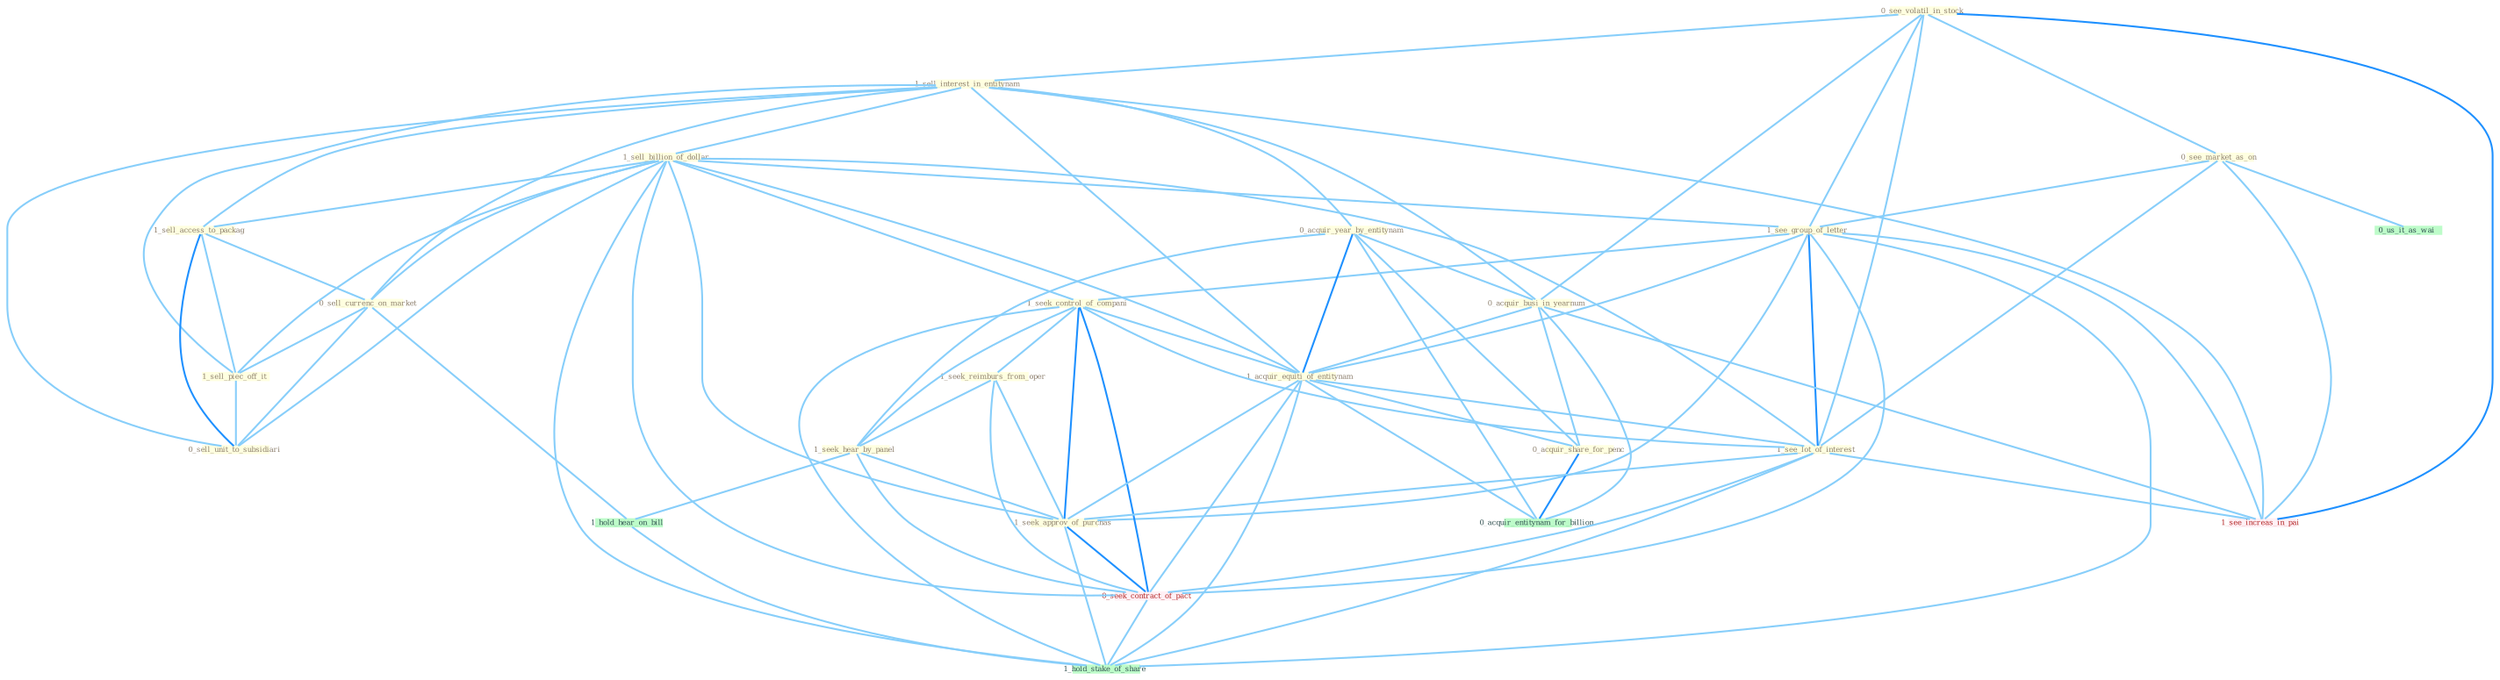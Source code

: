 Graph G{ 
    node
    [shape=polygon,style=filled,width=.5,height=.06,color="#BDFCC9",fixedsize=true,fontsize=4,
    fontcolor="#2f4f4f"];
    {node
    [color="#ffffe0", fontcolor="#8b7d6b"] "0_see_volatil_in_stock " "1_sell_interest_in_entitynam " "0_see_market_as_on " "1_sell_billion_of_dollar " "1_see_group_of_letter " "1_sell_access_to_packag " "1_seek_control_of_compani " "0_acquir_year_by_entitynam " "1_seek_reimburs_from_oper " "0_acquir_busi_in_yearnum " "1_acquir_equiti_of_entitynam " "0_acquir_share_for_penc " "1_see_lot_of_interest " "0_sell_currenc_on_market " "1_sell_piec_off_it " "0_sell_unit_to_subsidiari " "1_seek_hear_by_panel " "1_seek_approv_of_purchas "}
{node [color="#fff0f5", fontcolor="#b22222"] "0_seek_contract_of_pact " "1_see_increas_in_pai "}
edge [color="#B0E2FF"];

	"0_see_volatil_in_stock " -- "1_sell_interest_in_entitynam " [w="1", color="#87cefa" ];
	"0_see_volatil_in_stock " -- "0_see_market_as_on " [w="1", color="#87cefa" ];
	"0_see_volatil_in_stock " -- "1_see_group_of_letter " [w="1", color="#87cefa" ];
	"0_see_volatil_in_stock " -- "0_acquir_busi_in_yearnum " [w="1", color="#87cefa" ];
	"0_see_volatil_in_stock " -- "1_see_lot_of_interest " [w="1", color="#87cefa" ];
	"0_see_volatil_in_stock " -- "1_see_increas_in_pai " [w="2", color="#1e90ff" , len=0.8];
	"1_sell_interest_in_entitynam " -- "1_sell_billion_of_dollar " [w="1", color="#87cefa" ];
	"1_sell_interest_in_entitynam " -- "1_sell_access_to_packag " [w="1", color="#87cefa" ];
	"1_sell_interest_in_entitynam " -- "0_acquir_year_by_entitynam " [w="1", color="#87cefa" ];
	"1_sell_interest_in_entitynam " -- "0_acquir_busi_in_yearnum " [w="1", color="#87cefa" ];
	"1_sell_interest_in_entitynam " -- "1_acquir_equiti_of_entitynam " [w="1", color="#87cefa" ];
	"1_sell_interest_in_entitynam " -- "0_sell_currenc_on_market " [w="1", color="#87cefa" ];
	"1_sell_interest_in_entitynam " -- "1_sell_piec_off_it " [w="1", color="#87cefa" ];
	"1_sell_interest_in_entitynam " -- "0_sell_unit_to_subsidiari " [w="1", color="#87cefa" ];
	"1_sell_interest_in_entitynam " -- "1_see_increas_in_pai " [w="1", color="#87cefa" ];
	"0_see_market_as_on " -- "1_see_group_of_letter " [w="1", color="#87cefa" ];
	"0_see_market_as_on " -- "1_see_lot_of_interest " [w="1", color="#87cefa" ];
	"0_see_market_as_on " -- "0_us_it_as_wai " [w="1", color="#87cefa" ];
	"0_see_market_as_on " -- "1_see_increas_in_pai " [w="1", color="#87cefa" ];
	"1_sell_billion_of_dollar " -- "1_see_group_of_letter " [w="1", color="#87cefa" ];
	"1_sell_billion_of_dollar " -- "1_sell_access_to_packag " [w="1", color="#87cefa" ];
	"1_sell_billion_of_dollar " -- "1_seek_control_of_compani " [w="1", color="#87cefa" ];
	"1_sell_billion_of_dollar " -- "1_acquir_equiti_of_entitynam " [w="1", color="#87cefa" ];
	"1_sell_billion_of_dollar " -- "1_see_lot_of_interest " [w="1", color="#87cefa" ];
	"1_sell_billion_of_dollar " -- "0_sell_currenc_on_market " [w="1", color="#87cefa" ];
	"1_sell_billion_of_dollar " -- "1_sell_piec_off_it " [w="1", color="#87cefa" ];
	"1_sell_billion_of_dollar " -- "0_sell_unit_to_subsidiari " [w="1", color="#87cefa" ];
	"1_sell_billion_of_dollar " -- "1_seek_approv_of_purchas " [w="1", color="#87cefa" ];
	"1_sell_billion_of_dollar " -- "0_seek_contract_of_pact " [w="1", color="#87cefa" ];
	"1_sell_billion_of_dollar " -- "1_hold_stake_of_share " [w="1", color="#87cefa" ];
	"1_see_group_of_letter " -- "1_seek_control_of_compani " [w="1", color="#87cefa" ];
	"1_see_group_of_letter " -- "1_acquir_equiti_of_entitynam " [w="1", color="#87cefa" ];
	"1_see_group_of_letter " -- "1_see_lot_of_interest " [w="2", color="#1e90ff" , len=0.8];
	"1_see_group_of_letter " -- "1_seek_approv_of_purchas " [w="1", color="#87cefa" ];
	"1_see_group_of_letter " -- "0_seek_contract_of_pact " [w="1", color="#87cefa" ];
	"1_see_group_of_letter " -- "1_see_increas_in_pai " [w="1", color="#87cefa" ];
	"1_see_group_of_letter " -- "1_hold_stake_of_share " [w="1", color="#87cefa" ];
	"1_sell_access_to_packag " -- "0_sell_currenc_on_market " [w="1", color="#87cefa" ];
	"1_sell_access_to_packag " -- "1_sell_piec_off_it " [w="1", color="#87cefa" ];
	"1_sell_access_to_packag " -- "0_sell_unit_to_subsidiari " [w="2", color="#1e90ff" , len=0.8];
	"1_seek_control_of_compani " -- "1_seek_reimburs_from_oper " [w="1", color="#87cefa" ];
	"1_seek_control_of_compani " -- "1_acquir_equiti_of_entitynam " [w="1", color="#87cefa" ];
	"1_seek_control_of_compani " -- "1_see_lot_of_interest " [w="1", color="#87cefa" ];
	"1_seek_control_of_compani " -- "1_seek_hear_by_panel " [w="1", color="#87cefa" ];
	"1_seek_control_of_compani " -- "1_seek_approv_of_purchas " [w="2", color="#1e90ff" , len=0.8];
	"1_seek_control_of_compani " -- "0_seek_contract_of_pact " [w="2", color="#1e90ff" , len=0.8];
	"1_seek_control_of_compani " -- "1_hold_stake_of_share " [w="1", color="#87cefa" ];
	"0_acquir_year_by_entitynam " -- "0_acquir_busi_in_yearnum " [w="1", color="#87cefa" ];
	"0_acquir_year_by_entitynam " -- "1_acquir_equiti_of_entitynam " [w="2", color="#1e90ff" , len=0.8];
	"0_acquir_year_by_entitynam " -- "0_acquir_share_for_penc " [w="1", color="#87cefa" ];
	"0_acquir_year_by_entitynam " -- "1_seek_hear_by_panel " [w="1", color="#87cefa" ];
	"0_acquir_year_by_entitynam " -- "0_acquir_entitynam_for_billion " [w="1", color="#87cefa" ];
	"1_seek_reimburs_from_oper " -- "1_seek_hear_by_panel " [w="1", color="#87cefa" ];
	"1_seek_reimburs_from_oper " -- "1_seek_approv_of_purchas " [w="1", color="#87cefa" ];
	"1_seek_reimburs_from_oper " -- "0_seek_contract_of_pact " [w="1", color="#87cefa" ];
	"0_acquir_busi_in_yearnum " -- "1_acquir_equiti_of_entitynam " [w="1", color="#87cefa" ];
	"0_acquir_busi_in_yearnum " -- "0_acquir_share_for_penc " [w="1", color="#87cefa" ];
	"0_acquir_busi_in_yearnum " -- "0_acquir_entitynam_for_billion " [w="1", color="#87cefa" ];
	"0_acquir_busi_in_yearnum " -- "1_see_increas_in_pai " [w="1", color="#87cefa" ];
	"1_acquir_equiti_of_entitynam " -- "0_acquir_share_for_penc " [w="1", color="#87cefa" ];
	"1_acquir_equiti_of_entitynam " -- "1_see_lot_of_interest " [w="1", color="#87cefa" ];
	"1_acquir_equiti_of_entitynam " -- "1_seek_approv_of_purchas " [w="1", color="#87cefa" ];
	"1_acquir_equiti_of_entitynam " -- "0_seek_contract_of_pact " [w="1", color="#87cefa" ];
	"1_acquir_equiti_of_entitynam " -- "0_acquir_entitynam_for_billion " [w="1", color="#87cefa" ];
	"1_acquir_equiti_of_entitynam " -- "1_hold_stake_of_share " [w="1", color="#87cefa" ];
	"0_acquir_share_for_penc " -- "0_acquir_entitynam_for_billion " [w="2", color="#1e90ff" , len=0.8];
	"1_see_lot_of_interest " -- "1_seek_approv_of_purchas " [w="1", color="#87cefa" ];
	"1_see_lot_of_interest " -- "0_seek_contract_of_pact " [w="1", color="#87cefa" ];
	"1_see_lot_of_interest " -- "1_see_increas_in_pai " [w="1", color="#87cefa" ];
	"1_see_lot_of_interest " -- "1_hold_stake_of_share " [w="1", color="#87cefa" ];
	"0_sell_currenc_on_market " -- "1_sell_piec_off_it " [w="1", color="#87cefa" ];
	"0_sell_currenc_on_market " -- "0_sell_unit_to_subsidiari " [w="1", color="#87cefa" ];
	"0_sell_currenc_on_market " -- "1_hold_hear_on_bill " [w="1", color="#87cefa" ];
	"1_sell_piec_off_it " -- "0_sell_unit_to_subsidiari " [w="1", color="#87cefa" ];
	"1_seek_hear_by_panel " -- "1_seek_approv_of_purchas " [w="1", color="#87cefa" ];
	"1_seek_hear_by_panel " -- "0_seek_contract_of_pact " [w="1", color="#87cefa" ];
	"1_seek_hear_by_panel " -- "1_hold_hear_on_bill " [w="1", color="#87cefa" ];
	"1_seek_approv_of_purchas " -- "0_seek_contract_of_pact " [w="2", color="#1e90ff" , len=0.8];
	"1_seek_approv_of_purchas " -- "1_hold_stake_of_share " [w="1", color="#87cefa" ];
	"0_seek_contract_of_pact " -- "1_hold_stake_of_share " [w="1", color="#87cefa" ];
	"1_hold_hear_on_bill " -- "1_hold_stake_of_share " [w="1", color="#87cefa" ];
}